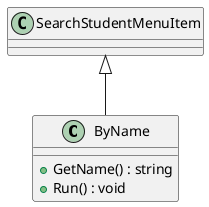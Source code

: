 @startuml
class ByName {
    + GetName() : string
    + Run() : void
}
SearchStudentMenuItem <|-- ByName
@enduml
